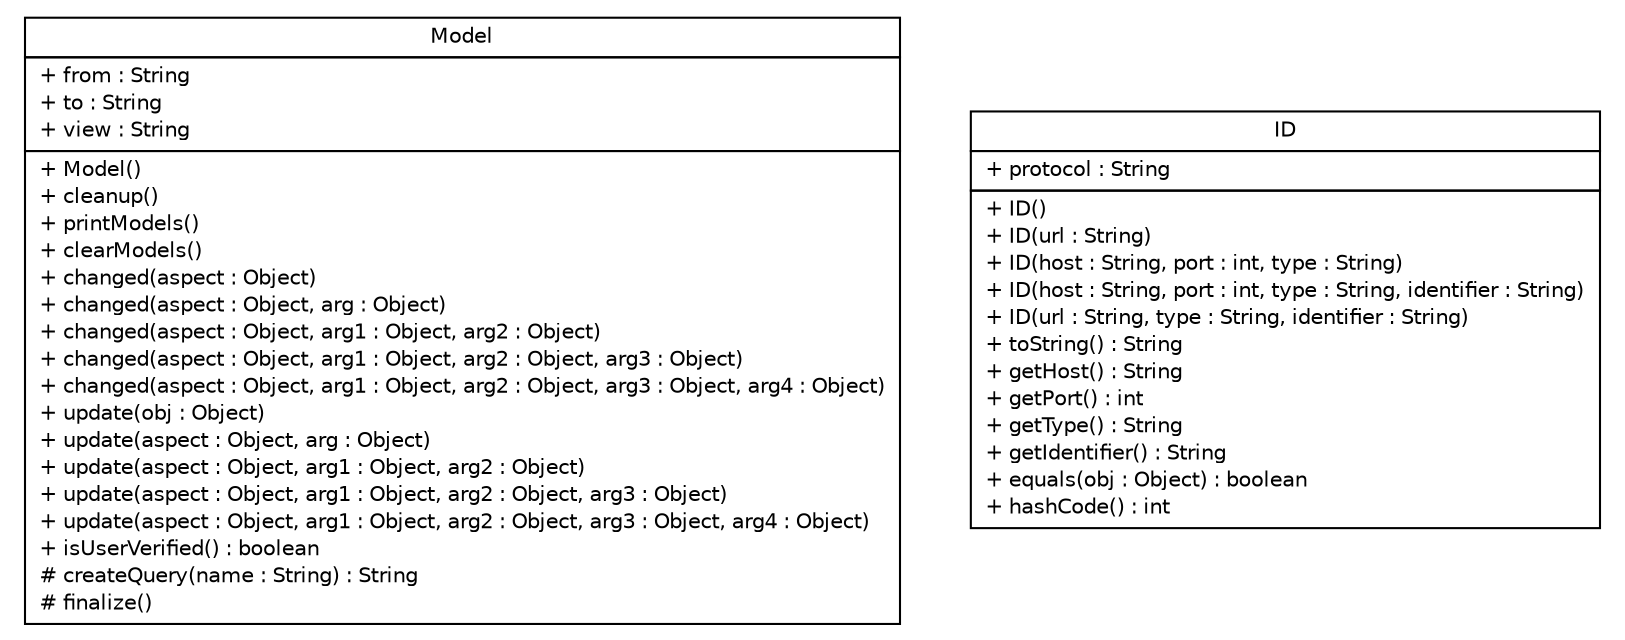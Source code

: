#!/usr/local/bin/dot
#
# Class diagram 
# Generated by UMLGraph version R5_6 (http://www.umlgraph.org/)
#

digraph G {
	edge [fontname="Helvetica",fontsize=10,labelfontname="Helvetica",labelfontsize=10];
	node [fontname="Helvetica",fontsize=10,shape=plaintext];
	nodesep=0.25;
	ranksep=0.5;
	// sorcer.util.ui.Model
	c46880 [label=<<table title="sorcer.util.ui.Model" border="0" cellborder="1" cellspacing="0" cellpadding="2" port="p" href="./Model.html">
		<tr><td><table border="0" cellspacing="0" cellpadding="1">
<tr><td align="center" balign="center"> Model </td></tr>
		</table></td></tr>
		<tr><td><table border="0" cellspacing="0" cellpadding="1">
<tr><td align="left" balign="left"> + from : String </td></tr>
<tr><td align="left" balign="left"> + to : String </td></tr>
<tr><td align="left" balign="left"> + view : String </td></tr>
		</table></td></tr>
		<tr><td><table border="0" cellspacing="0" cellpadding="1">
<tr><td align="left" balign="left"> + Model() </td></tr>
<tr><td align="left" balign="left"> + cleanup() </td></tr>
<tr><td align="left" balign="left"> + printModels() </td></tr>
<tr><td align="left" balign="left"> + clearModels() </td></tr>
<tr><td align="left" balign="left"> + changed(aspect : Object) </td></tr>
<tr><td align="left" balign="left"> + changed(aspect : Object, arg : Object) </td></tr>
<tr><td align="left" balign="left"> + changed(aspect : Object, arg1 : Object, arg2 : Object) </td></tr>
<tr><td align="left" balign="left"> + changed(aspect : Object, arg1 : Object, arg2 : Object, arg3 : Object) </td></tr>
<tr><td align="left" balign="left"> + changed(aspect : Object, arg1 : Object, arg2 : Object, arg3 : Object, arg4 : Object) </td></tr>
<tr><td align="left" balign="left"> + update(obj : Object) </td></tr>
<tr><td align="left" balign="left"> + update(aspect : Object, arg : Object) </td></tr>
<tr><td align="left" balign="left"> + update(aspect : Object, arg1 : Object, arg2 : Object) </td></tr>
<tr><td align="left" balign="left"> + update(aspect : Object, arg1 : Object, arg2 : Object, arg3 : Object) </td></tr>
<tr><td align="left" balign="left"> + update(aspect : Object, arg1 : Object, arg2 : Object, arg3 : Object, arg4 : Object) </td></tr>
<tr><td align="left" balign="left"> + isUserVerified() : boolean </td></tr>
<tr><td align="left" balign="left"> # createQuery(name : String) : String </td></tr>
<tr><td align="left" balign="left"> # finalize() </td></tr>
		</table></td></tr>
		</table>>, URL="./Model.html", fontname="Helvetica", fontcolor="black", fontsize=10.0];
	// sorcer.util.ui.ID
	c46881 [label=<<table title="sorcer.util.ui.ID" border="0" cellborder="1" cellspacing="0" cellpadding="2" port="p" href="./ID.html">
		<tr><td><table border="0" cellspacing="0" cellpadding="1">
<tr><td align="center" balign="center"> ID </td></tr>
		</table></td></tr>
		<tr><td><table border="0" cellspacing="0" cellpadding="1">
<tr><td align="left" balign="left"> + protocol : String </td></tr>
		</table></td></tr>
		<tr><td><table border="0" cellspacing="0" cellpadding="1">
<tr><td align="left" balign="left"> + ID() </td></tr>
<tr><td align="left" balign="left"> + ID(url : String) </td></tr>
<tr><td align="left" balign="left"> + ID(host : String, port : int, type : String) </td></tr>
<tr><td align="left" balign="left"> + ID(host : String, port : int, type : String, identifier : String) </td></tr>
<tr><td align="left" balign="left"> + ID(url : String, type : String, identifier : String) </td></tr>
<tr><td align="left" balign="left"> + toString() : String </td></tr>
<tr><td align="left" balign="left"> + getHost() : String </td></tr>
<tr><td align="left" balign="left"> + getPort() : int </td></tr>
<tr><td align="left" balign="left"> + getType() : String </td></tr>
<tr><td align="left" balign="left"> + getIdentifier() : String </td></tr>
<tr><td align="left" balign="left"> + equals(obj : Object) : boolean </td></tr>
<tr><td align="left" balign="left"> + hashCode() : int </td></tr>
		</table></td></tr>
		</table>>, URL="./ID.html", fontname="Helvetica", fontcolor="black", fontsize=10.0];
}

